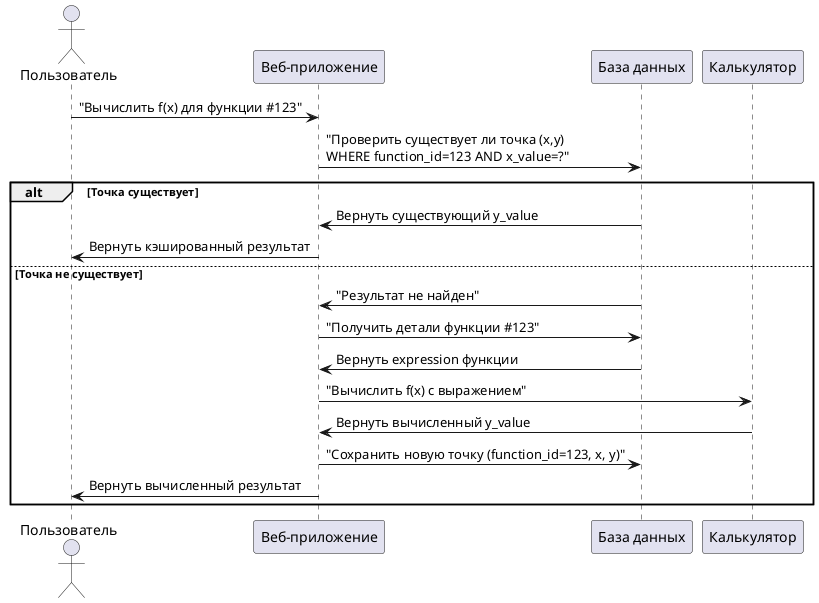 @startuml
actor Пользователь
participant "Веб-приложение" as App
participant "База данных" as DB
participant "Калькулятор" as Calc

Пользователь -> App: "Вычислить f(x) для функции #123"
App -> DB: "Проверить существует ли точка (x,y)\nWHERE function_id=123 AND x_value=?"
alt Точка существует
    DB -> App: Вернуть существующий y_value
    App -> Пользователь: Вернуть кэшированный результат
else Точка не существует
    DB -> App: "Результат не найден"
    App -> DB: "Получить детали функции #123"
    DB -> App: Вернуть expression функции
    App -> Calc: "Вычислить f(x) с выражением"
    Calc -> App: Вернуть вычисленный y_value
    App -> DB: "Сохранить новую точку (function_id=123, x, y)"
    App -> Пользователь: Вернуть вычисленный результат
end
@enduml